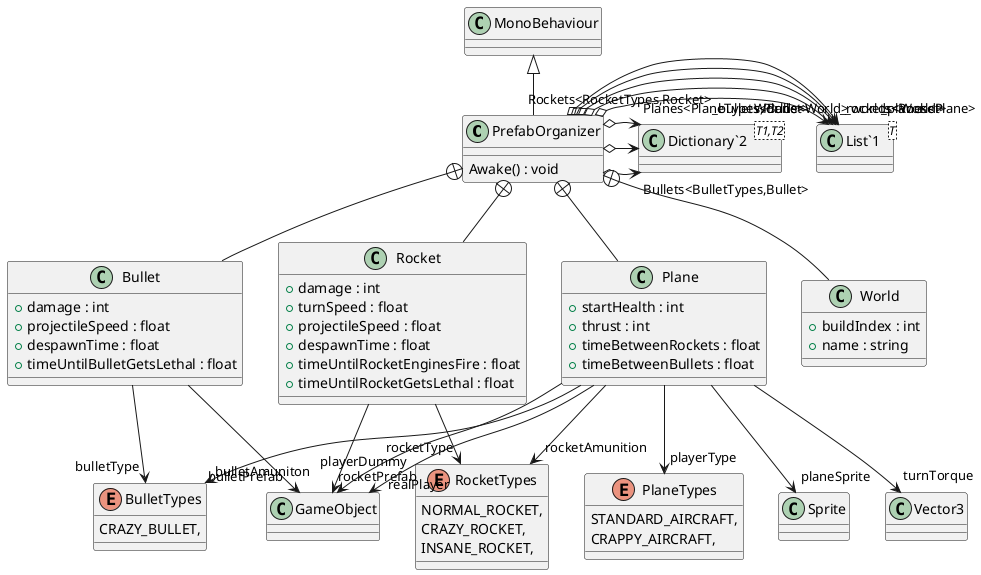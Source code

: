 @startuml
class PrefabOrganizer {
    Awake() : void
}
enum BulletTypes {
    CRAZY_BULLET,
}
enum RocketTypes {
    NORMAL_ROCKET,
    CRAZY_ROCKET,
    INSANE_ROCKET,
}
enum PlaneTypes {
    STANDARD_AIRCRAFT,
    CRAPPY_AIRCRAFT,
}
class Bullet {
    + damage : int
    + projectileSpeed : float
    + despawnTime : float
    + timeUntilBulletGetsLethal : float
}
class Rocket {
    + damage : int
    + turnSpeed : float
    + projectileSpeed : float
    + despawnTime : float
    + timeUntilRocketEnginesFire : float
    + timeUntilRocketGetsLethal : float
}
class Plane {
    + startHealth : int
    + thrust : int
    + timeBetweenRockets : float
    + timeBetweenBullets : float
}
class World {
    + buildIndex : int
    + name : string
}
class "List`1"<T> {
}
class "Dictionary`2"<T1,T2> {
}
MonoBehaviour <|-- PrefabOrganizer
PrefabOrganizer o-> "_bullets<Bullet>" "List`1"
PrefabOrganizer o-> "Bullets<BulletTypes,Bullet>" "Dictionary`2"
PrefabOrganizer o-> "_rockets<Rocket>" "List`1"
PrefabOrganizer o-> "Rockets<RocketTypes,Rocket>" "Dictionary`2"
PrefabOrganizer o-> "_planes<Plane>" "List`1"
PrefabOrganizer o-> "Planes<PlaneTypes,Plane>" "Dictionary`2"
PrefabOrganizer o-> "_worlds<World>" "List`1"
PrefabOrganizer o-> "Worlds<World>" "List`1"
PrefabOrganizer +-- Bullet
Bullet --> "bulletType" BulletTypes
Bullet --> "bulletPrefab" GameObject
PrefabOrganizer +-- Rocket
Rocket --> "rocketType" RocketTypes
Rocket --> "rocketPrefab" GameObject
PrefabOrganizer +-- Plane
Plane --> "playerType" PlaneTypes
Plane --> "realPlayer" GameObject
Plane --> "playerDummy" GameObject
Plane --> "bulletAmuniton" BulletTypes
Plane --> "rocketAmunition" RocketTypes
Plane --> "planeSprite" Sprite
Plane --> "turnTorque" Vector3
PrefabOrganizer +-- World
@enduml
